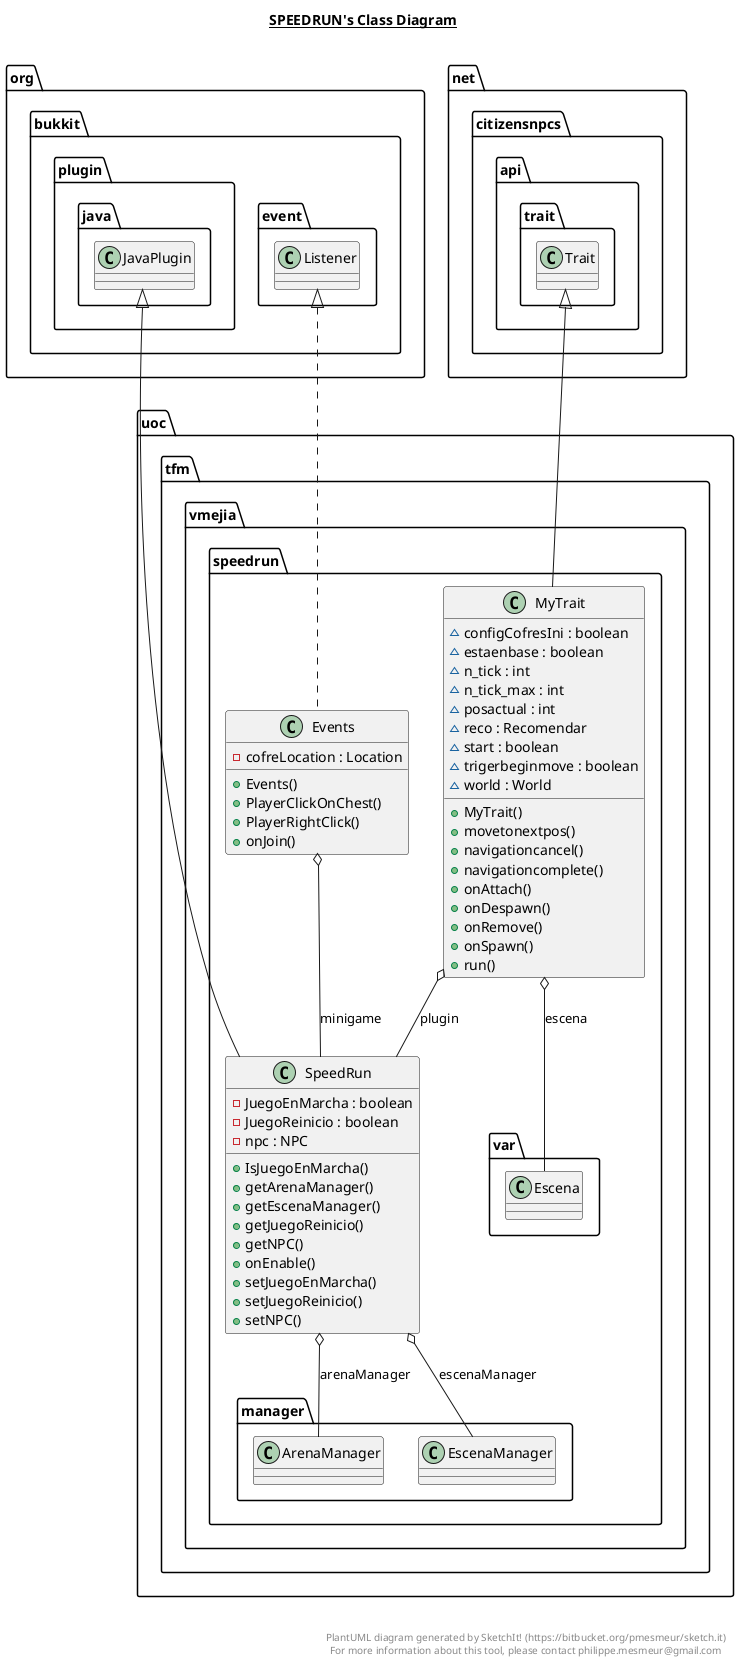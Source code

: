 @startuml

title __SPEEDRUN's Class Diagram__\n

  namespace uoc.tfm.vmejia.speedrun {
    class uoc.tfm.vmejia.speedrun.Events {
        - cofreLocation : Location
        + Events()
        + PlayerClickOnChest()
        + PlayerRightClick()
        + onJoin()
    }
  }
  

  namespace uoc.tfm.vmejia.speedrun {
    class uoc.tfm.vmejia.speedrun.MyTrait {
        ~ configCofresIni : boolean
        ~ estaenbase : boolean
        ~ n_tick : int
        ~ n_tick_max : int
        ~ posactual : int
        ~ reco : Recomendar
        ~ start : boolean
        ~ trigerbeginmove : boolean
        ~ world : World
        + MyTrait()
        + movetonextpos()
        + navigationcancel()
        + navigationcomplete()
        + onAttach()
        + onDespawn()
        + onRemove()
        + onSpawn()
        + run()
    }
  }
  

  namespace uoc.tfm.vmejia.speedrun {
    class uoc.tfm.vmejia.speedrun.SpeedRun {
        - JuegoEnMarcha : boolean
        - JuegoReinicio : boolean
        - npc : NPC
        + IsJuegoEnMarcha()
        + getArenaManager()
        + getEscenaManager()
        + getJuegoReinicio()
        + getNPC()
        + onEnable()
        + setJuegoEnMarcha()
        + setJuegoReinicio()
        + setNPC()
    }
  }
  

  uoc.tfm.vmejia.speedrun.Events .up.|> org.bukkit.event.Listener
  uoc.tfm.vmejia.speedrun.Events o-- uoc.tfm.vmejia.speedrun.SpeedRun : minigame
  uoc.tfm.vmejia.speedrun.MyTrait -up-|> net.citizensnpcs.api.trait.Trait
  uoc.tfm.vmejia.speedrun.MyTrait o-- uoc.tfm.vmejia.speedrun.var.Escena : escena
  uoc.tfm.vmejia.speedrun.MyTrait o-- uoc.tfm.vmejia.speedrun.SpeedRun : plugin
  uoc.tfm.vmejia.speedrun.SpeedRun -up-|> org.bukkit.plugin.java.JavaPlugin
  uoc.tfm.vmejia.speedrun.SpeedRun o-- uoc.tfm.vmejia.speedrun.manager.ArenaManager : arenaManager
  uoc.tfm.vmejia.speedrun.SpeedRun o-- uoc.tfm.vmejia.speedrun.manager.EscenaManager : escenaManager


right footer


PlantUML diagram generated by SketchIt! (https://bitbucket.org/pmesmeur/sketch.it)
For more information about this tool, please contact philippe.mesmeur@gmail.com
endfooter

@enduml

